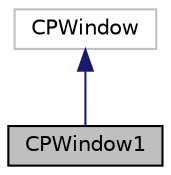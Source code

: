 digraph "CPWindow1"
{
 // LATEX_PDF_SIZE
  edge [fontname="Helvetica",fontsize="10",labelfontname="Helvetica",labelfontsize="10"];
  node [fontname="Helvetica",fontsize="10",shape=record];
  Node1 [label="CPWindow1",height=0.2,width=0.4,color="black", fillcolor="grey75", style="filled", fontcolor="black",tooltip="CPWindow1 class."];
  Node2 -> Node1 [dir="back",color="midnightblue",fontsize="10",style="solid",fontname="Helvetica"];
  Node2 [label="CPWindow",height=0.2,width=0.4,color="grey75", fillcolor="white", style="filled",tooltip=" "];
}

